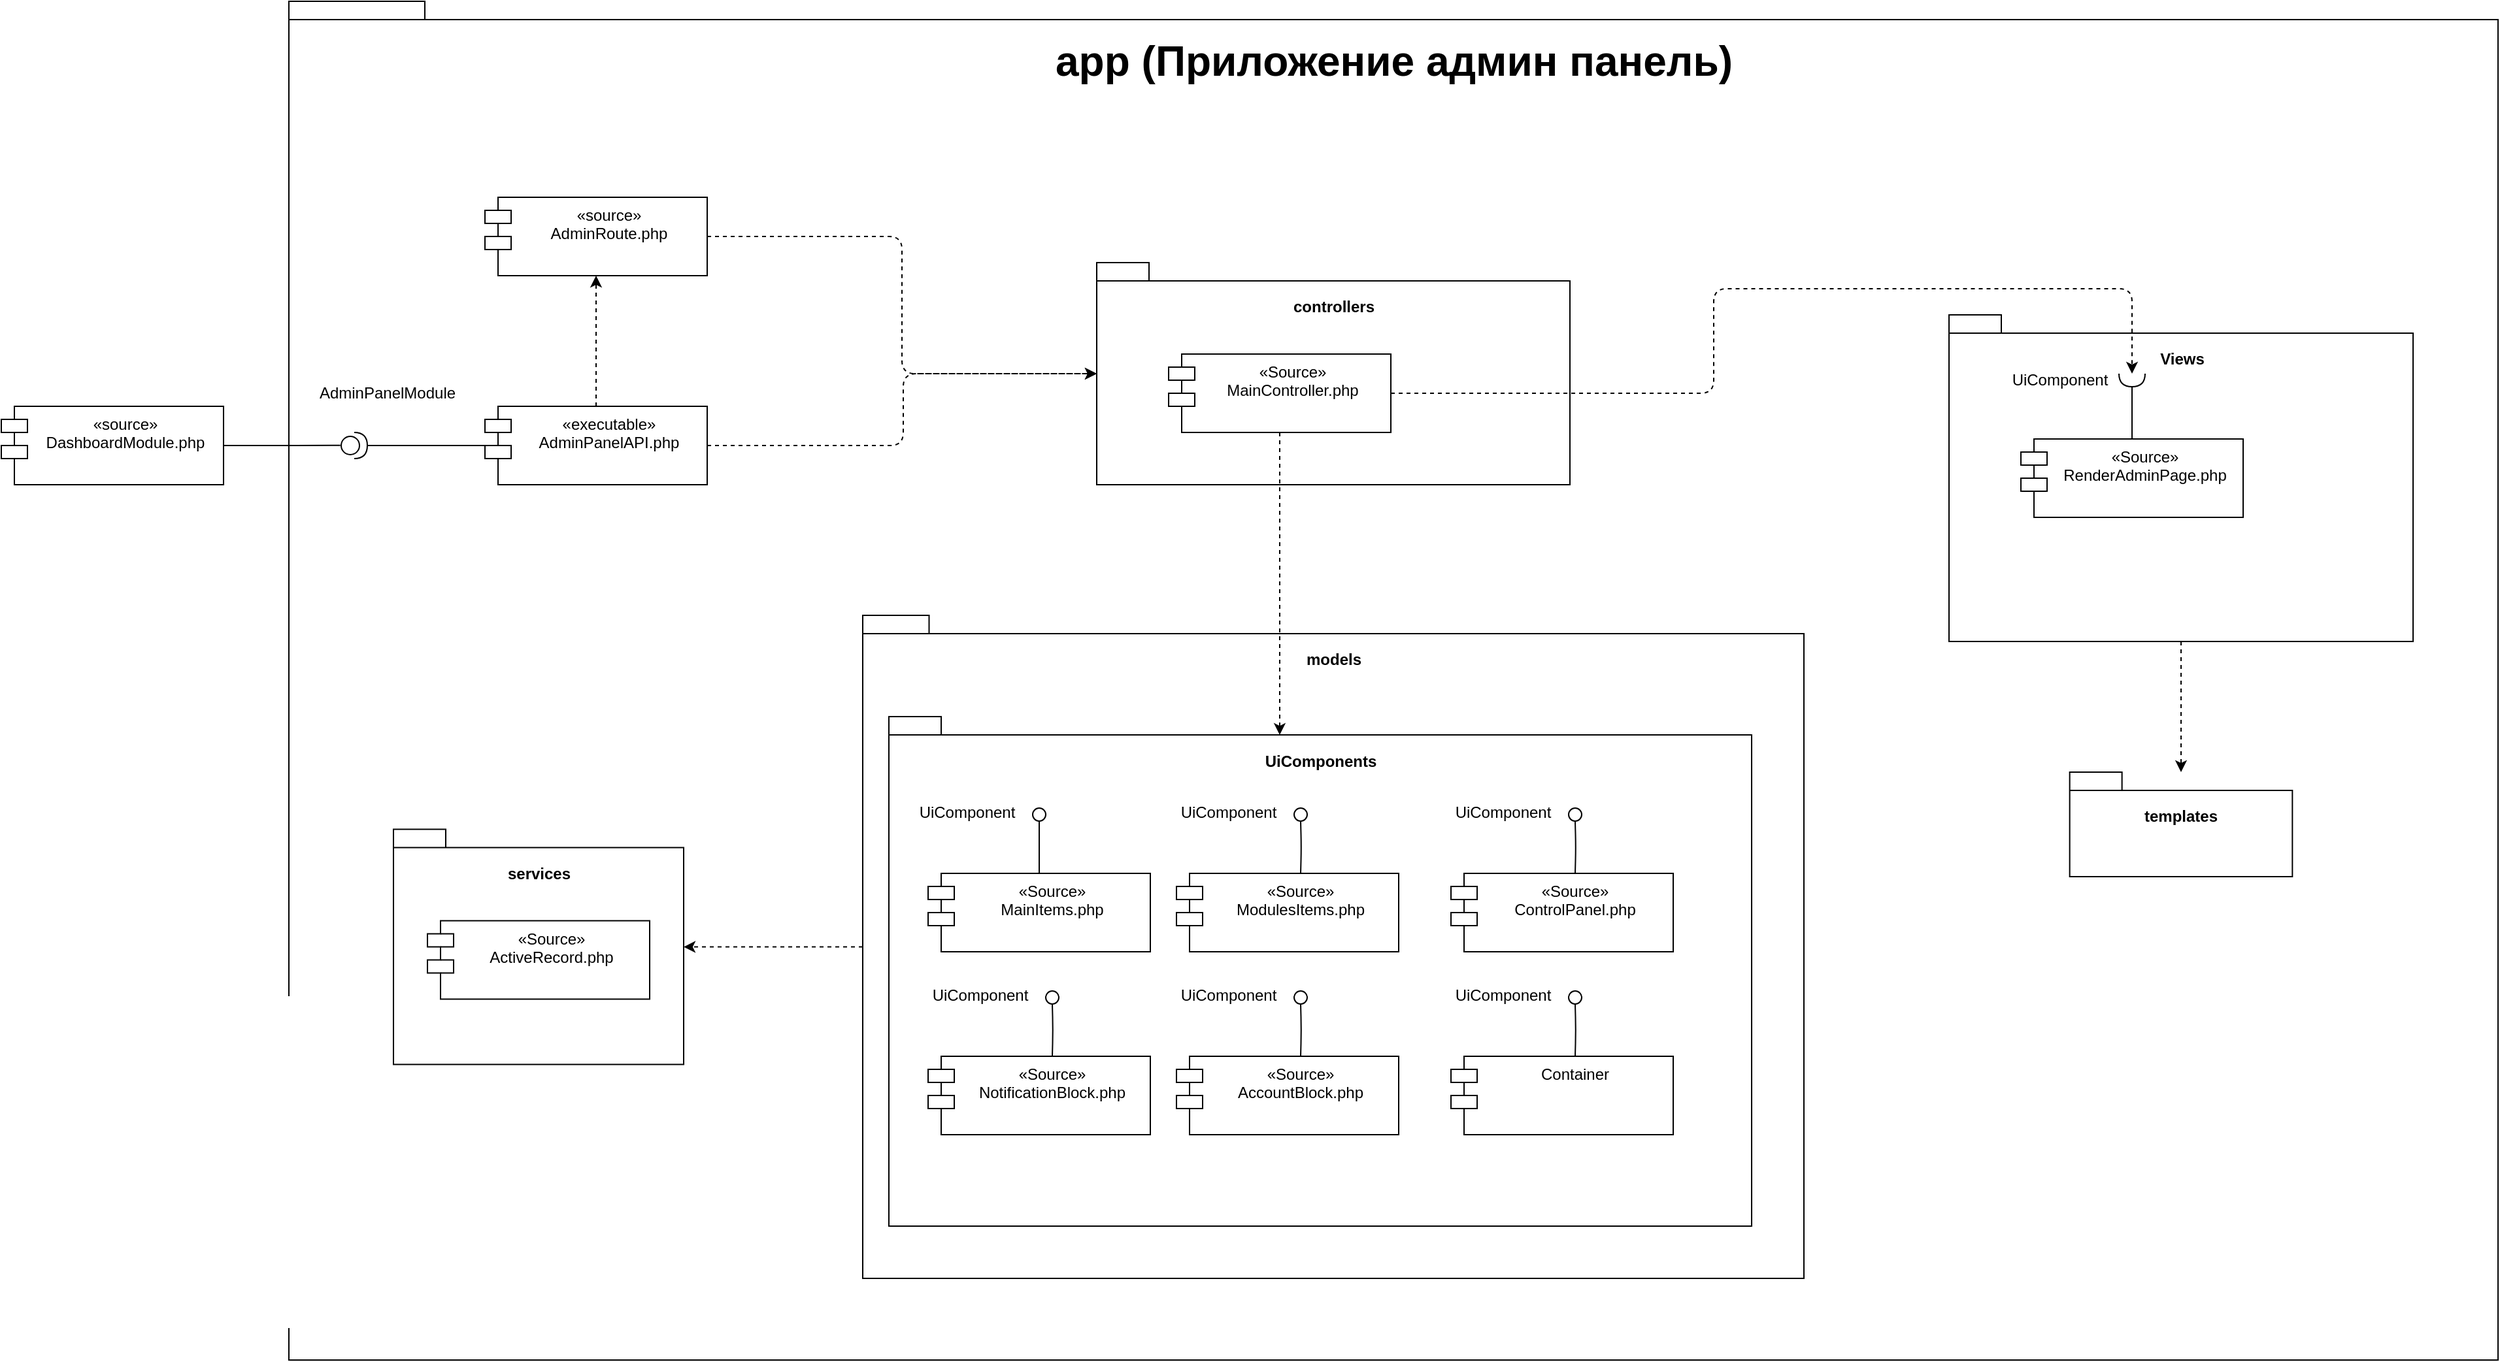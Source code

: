 <mxfile>
    <diagram name="Страница 1" id="XqwJs3OHlsFWiFqLp2U1">
        <mxGraphModel dx="1799" dy="932" grid="1" gridSize="10" guides="1" tooltips="1" connect="1" arrows="1" fold="1" page="1" pageScale="1" pageWidth="850" pageHeight="1100" math="0" shadow="0">
            <root>
                <mxCell id="0"/>
                <mxCell id="1" parent="0"/>
                <mxCell id="221" value="app (Приложение админ панель)" style="shape=folder;fontStyle=1;spacingTop=20;tabWidth=40;tabHeight=14;tabPosition=left;html=1;fontSize=32;verticalAlign=top;" parent="1" vertex="1">
                    <mxGeometry x="-370" y="10" width="1690" height="1040" as="geometry"/>
                </mxCell>
                <mxCell id="187" value="controllers" style="shape=folder;fontStyle=1;spacingTop=20;tabWidth=40;tabHeight=14;tabPosition=left;html=1;verticalAlign=top;" parent="1" vertex="1">
                    <mxGeometry x="248" y="210" width="362" height="170" as="geometry"/>
                </mxCell>
                <mxCell id="197" style="edgeStyle=orthogonalEdgeStyle;rounded=1;html=1;dashed=1;" parent="1" source="163" target="187" edge="1">
                    <mxGeometry relative="1" as="geometry"/>
                </mxCell>
                <mxCell id="163" value="«source»&#10;AdminRoute.php" style="shape=module;align=left;spacingLeft=20;align=center;verticalAlign=top;" parent="1" vertex="1">
                    <mxGeometry x="-220" y="160" width="170" height="60" as="geometry"/>
                </mxCell>
                <mxCell id="177" style="edgeStyle=orthogonalEdgeStyle;rounded=1;html=1;dashed=1;" parent="1" source="168" target="163" edge="1">
                    <mxGeometry relative="1" as="geometry"/>
                </mxCell>
                <mxCell id="200" style="edgeStyle=orthogonalEdgeStyle;rounded=1;html=1;dashed=1;" parent="1" source="168" target="187" edge="1">
                    <mxGeometry relative="1" as="geometry">
                        <Array as="points">
                            <mxPoint x="100" y="350"/>
                            <mxPoint x="100" y="295"/>
                        </Array>
                    </mxGeometry>
                </mxCell>
                <mxCell id="168" value="«executable»&#10;AdminPanelAPI.php" style="shape=module;align=left;spacingLeft=20;align=center;verticalAlign=top;" parent="1" vertex="1">
                    <mxGeometry x="-220" y="320" width="170" height="60" as="geometry"/>
                </mxCell>
                <mxCell id="173" value="AdminPanelModule" style="text;html=1;align=center;verticalAlign=middle;resizable=0;points=[];autosize=1;strokeColor=none;fillColor=none;" parent="1" vertex="1">
                    <mxGeometry x="-360" y="295" width="130" height="30" as="geometry"/>
                </mxCell>
                <mxCell id="137" style="edgeStyle=orthogonalEdgeStyle;rounded=1;jumpStyle=none;html=1;strokeWidth=1;fontColor=default;startArrow=none;startFill=0;endArrow=none;endFill=0;endSize=10;exitX=1;exitY=0.5;exitDx=0;exitDy=0;entryX=-0.031;entryY=0.495;entryDx=0;entryDy=0;entryPerimeter=0;" parent="1" source="138" target="218" edge="1">
                    <mxGeometry relative="1" as="geometry">
                        <mxPoint x="-505" y="310" as="sourcePoint"/>
                        <mxPoint x="-370" y="350" as="targetPoint"/>
                        <Array as="points"/>
                    </mxGeometry>
                </mxCell>
                <mxCell id="138" value="«source»&#10;DashboardModule.php" style="shape=module;align=left;spacingLeft=20;align=center;verticalAlign=top;" parent="1" vertex="1">
                    <mxGeometry x="-590" y="320" width="170" height="60" as="geometry"/>
                </mxCell>
                <mxCell id="178" value="«Source»&#10;MainController.php" style="shape=module;align=left;spacingLeft=20;align=center;verticalAlign=top;" parent="1" vertex="1">
                    <mxGeometry x="303" y="280" width="170" height="60" as="geometry"/>
                </mxCell>
                <mxCell id="205" style="edgeStyle=orthogonalEdgeStyle;rounded=1;html=1;dashed=1;" parent="1" source="198" target="203" edge="1">
                    <mxGeometry relative="1" as="geometry"/>
                </mxCell>
                <mxCell id="218" value="" style="shape=providedRequiredInterface;html=1;verticalLabelPosition=bottom;sketch=0;movable=1;resizable=1;rotatable=1;deletable=1;editable=1;connectable=1;fontSize=32;" parent="1" vertex="1">
                    <mxGeometry x="-330" y="340" width="20" height="20" as="geometry"/>
                </mxCell>
                <mxCell id="220" style="edgeStyle=orthogonalEdgeStyle;rounded=1;jumpStyle=none;html=1;strokeWidth=1;fontColor=default;startArrow=none;startFill=0;endArrow=none;endFill=0;endSize=10;exitX=1;exitY=0.5;exitDx=0;exitDy=0;exitPerimeter=0;" parent="1" source="218" target="168" edge="1">
                    <mxGeometry relative="1" as="geometry">
                        <mxPoint x="-319.4" y="350.1" as="sourcePoint"/>
                        <mxPoint x="-270.02" y="350.0" as="targetPoint"/>
                        <Array as="points"/>
                    </mxGeometry>
                </mxCell>
                <mxCell id="225" value="" style="group" vertex="1" connectable="0" parent="1">
                    <mxGeometry x="900" y="250" width="355" height="250" as="geometry"/>
                </mxCell>
                <mxCell id="59" value="Views" style="shape=folder;fontStyle=1;spacingTop=20;tabWidth=40;tabHeight=14;tabPosition=left;html=1;fontColor=default;verticalAlign=top;" parent="225" vertex="1">
                    <mxGeometry width="355" height="250" as="geometry"/>
                </mxCell>
                <mxCell id="4" value="«Source»&#10;RenderAdminPage.php" style="shape=module;align=left;spacingLeft=20;align=center;verticalAlign=top;" parent="225" vertex="1">
                    <mxGeometry x="55" y="95" width="170" height="60" as="geometry"/>
                </mxCell>
                <mxCell id="5" value="" style="rounded=0;orthogonalLoop=1;jettySize=auto;html=1;endArrow=none;endFill=0;sketch=0;sourcePerimeterSpacing=0;targetPerimeterSpacing=0;" parent="225" source="4" target="51" edge="1">
                    <mxGeometry relative="1" as="geometry">
                        <mxPoint x="130" y="290" as="sourcePoint"/>
                        <mxPoint x="140" y="267.5" as="targetPoint"/>
                    </mxGeometry>
                </mxCell>
                <mxCell id="11" value="UiComponent" style="text;html=1;strokeColor=none;fillColor=none;align=center;verticalAlign=middle;whiteSpace=wrap;rounded=0;" parent="225" vertex="1">
                    <mxGeometry x="45" y="43.75" width="80" height="12.5" as="geometry"/>
                </mxCell>
                <mxCell id="51" value="" style="shape=requiredInterface;html=1;verticalLabelPosition=bottom;sketch=0;rotation=0;fontColor=default;direction=south;" parent="225" vertex="1">
                    <mxGeometry x="130" y="45" width="20" height="10" as="geometry"/>
                </mxCell>
                <mxCell id="226" value="" style="group" vertex="1" connectable="0" parent="1">
                    <mxGeometry x="-290" y="643.75" width="222" height="180" as="geometry"/>
                </mxCell>
                <mxCell id="203" value="services" style="shape=folder;fontStyle=1;spacingTop=20;tabWidth=40;tabHeight=14;tabPosition=left;html=1;verticalAlign=top;" parent="226" vertex="1">
                    <mxGeometry width="222" height="180" as="geometry"/>
                </mxCell>
                <mxCell id="204" value="«Source»&#10;ActiveRecord.php" style="shape=module;align=left;spacingLeft=20;align=center;verticalAlign=top;" parent="226" vertex="1">
                    <mxGeometry x="26" y="70" width="170" height="60" as="geometry"/>
                </mxCell>
                <mxCell id="185" style="edgeStyle=orthogonalEdgeStyle;rounded=1;html=1;dashed=1;entryX=0;entryY=0.5;entryDx=0;entryDy=0;entryPerimeter=0;" parent="1" source="178" target="51" edge="1">
                    <mxGeometry relative="1" as="geometry">
                        <Array as="points">
                            <mxPoint x="720" y="310"/>
                            <mxPoint x="720" y="230"/>
                            <mxPoint x="1040" y="230"/>
                        </Array>
                    </mxGeometry>
                </mxCell>
                <mxCell id="198" value="models" style="shape=folder;fontStyle=1;spacingTop=20;tabWidth=40;tabHeight=14;tabPosition=left;html=1;verticalAlign=top;" parent="1" vertex="1">
                    <mxGeometry x="69" y="480" width="720" height="507.5" as="geometry"/>
                </mxCell>
                <mxCell id="228" value="" style="group" vertex="1" connectable="0" parent="1">
                    <mxGeometry x="89" y="557.5" width="660" height="390" as="geometry"/>
                </mxCell>
                <mxCell id="49" value="UiComponents" style="shape=folder;fontStyle=1;spacingTop=20;tabWidth=40;tabHeight=14;tabPosition=left;align=center;spacing=2;fontColor=default;html=1;verticalAlign=top;movable=1;resizable=1;rotatable=1;deletable=1;editable=1;connectable=1;" parent="228" vertex="1">
                    <mxGeometry width="660" height="390" as="geometry"/>
                </mxCell>
                <mxCell id="53" value="«Source»&#10;MainItems.php" style="shape=module;align=left;spacingLeft=20;align=center;verticalAlign=top;" parent="228" vertex="1">
                    <mxGeometry x="30" y="120" width="170" height="60" as="geometry"/>
                </mxCell>
                <mxCell id="54" value="«Source»&#10;ModulesItems.php" style="shape=module;align=left;spacingLeft=20;align=center;verticalAlign=top;" parent="228" vertex="1">
                    <mxGeometry x="220" y="120" width="170" height="60" as="geometry"/>
                </mxCell>
                <mxCell id="55" value="«Source»&#10;ControlPanel.php" style="shape=module;align=left;spacingLeft=20;align=center;verticalAlign=top;" parent="228" vertex="1">
                    <mxGeometry x="430" y="120" width="170" height="60" as="geometry"/>
                </mxCell>
                <mxCell id="56" value="«Source»&#10;NotificationBlock.php" style="shape=module;align=left;spacingLeft=20;align=center;verticalAlign=top;" parent="228" vertex="1">
                    <mxGeometry x="30" y="260" width="170" height="60" as="geometry"/>
                </mxCell>
                <mxCell id="57" value="«Source»&#10;AccountBlock.php" style="shape=module;align=left;spacingLeft=20;align=center;verticalAlign=top;" parent="228" vertex="1">
                    <mxGeometry x="220" y="260" width="170" height="60" as="geometry"/>
                </mxCell>
                <mxCell id="58" value="Container" style="shape=module;align=left;spacingLeft=20;align=center;verticalAlign=top;" parent="228" vertex="1">
                    <mxGeometry x="430" y="260" width="170" height="60" as="geometry"/>
                </mxCell>
                <mxCell id="82" value="" style="ellipse;whiteSpace=wrap;html=1;align=center;aspect=fixed;resizable=0;points=[];outlineConnect=0;sketch=0;strokeWidth=1;fontSize=12;" parent="228" vertex="1">
                    <mxGeometry x="110" y="70" width="10" height="10" as="geometry"/>
                </mxCell>
                <mxCell id="83" style="edgeStyle=orthogonalEdgeStyle;rounded=1;jumpStyle=none;html=1;strokeWidth=1;fontColor=default;startArrow=none;startFill=0;endArrow=none;endFill=0;endSize=10;" parent="228" source="53" target="82" edge="1">
                    <mxGeometry relative="1" as="geometry">
                        <mxPoint x="115" y="72.5" as="sourcePoint"/>
                    </mxGeometry>
                </mxCell>
                <mxCell id="85" value="UiComponent" style="text;html=1;strokeColor=none;fillColor=none;align=center;verticalAlign=middle;whiteSpace=wrap;rounded=0;" parent="228" vertex="1">
                    <mxGeometry x="20" y="67.5" width="80" height="12.5" as="geometry"/>
                </mxCell>
                <mxCell id="92" value="" style="ellipse;whiteSpace=wrap;html=1;align=center;aspect=fixed;resizable=0;points=[];outlineConnect=0;sketch=0;strokeWidth=1;fontSize=12;" parent="228" vertex="1">
                    <mxGeometry x="310" y="70" width="10" height="10" as="geometry"/>
                </mxCell>
                <mxCell id="93" style="edgeStyle=orthogonalEdgeStyle;rounded=1;jumpStyle=none;html=1;strokeWidth=1;fontColor=default;startArrow=none;startFill=0;endArrow=none;endFill=0;endSize=10;" parent="228" target="92" edge="1">
                    <mxGeometry relative="1" as="geometry">
                        <mxPoint x="315" y="120" as="sourcePoint"/>
                    </mxGeometry>
                </mxCell>
                <mxCell id="94" value="UiComponent" style="text;html=1;strokeColor=none;fillColor=none;align=center;verticalAlign=middle;whiteSpace=wrap;rounded=0;" parent="228" vertex="1">
                    <mxGeometry x="220" y="67.5" width="80" height="12.5" as="geometry"/>
                </mxCell>
                <mxCell id="95" value="" style="ellipse;whiteSpace=wrap;html=1;align=center;aspect=fixed;resizable=0;points=[];outlineConnect=0;sketch=0;strokeWidth=1;fontSize=12;" parent="228" vertex="1">
                    <mxGeometry x="520" y="70" width="10" height="10" as="geometry"/>
                </mxCell>
                <mxCell id="96" style="edgeStyle=orthogonalEdgeStyle;rounded=1;jumpStyle=none;html=1;strokeWidth=1;fontColor=default;startArrow=none;startFill=0;endArrow=none;endFill=0;endSize=10;" parent="228" target="95" edge="1">
                    <mxGeometry relative="1" as="geometry">
                        <mxPoint x="525" y="120" as="sourcePoint"/>
                    </mxGeometry>
                </mxCell>
                <mxCell id="97" value="UiComponent" style="text;html=1;strokeColor=none;fillColor=none;align=center;verticalAlign=middle;whiteSpace=wrap;rounded=0;" parent="228" vertex="1">
                    <mxGeometry x="430" y="67.5" width="80" height="12.5" as="geometry"/>
                </mxCell>
                <mxCell id="98" value="" style="ellipse;whiteSpace=wrap;html=1;align=center;aspect=fixed;resizable=0;points=[];outlineConnect=0;sketch=0;strokeWidth=1;fontSize=12;" parent="228" vertex="1">
                    <mxGeometry x="520" y="210" width="10" height="10" as="geometry"/>
                </mxCell>
                <mxCell id="99" style="edgeStyle=orthogonalEdgeStyle;rounded=1;jumpStyle=none;html=1;strokeWidth=1;fontColor=default;startArrow=none;startFill=0;endArrow=none;endFill=0;endSize=10;" parent="228" target="98" edge="1">
                    <mxGeometry relative="1" as="geometry">
                        <mxPoint x="525" y="260" as="sourcePoint"/>
                    </mxGeometry>
                </mxCell>
                <mxCell id="100" value="UiComponent" style="text;html=1;strokeColor=none;fillColor=none;align=center;verticalAlign=middle;whiteSpace=wrap;rounded=0;" parent="228" vertex="1">
                    <mxGeometry x="430" y="207.5" width="80" height="12.5" as="geometry"/>
                </mxCell>
                <mxCell id="101" value="" style="ellipse;whiteSpace=wrap;html=1;align=center;aspect=fixed;resizable=0;points=[];outlineConnect=0;sketch=0;strokeWidth=1;fontSize=12;" parent="228" vertex="1">
                    <mxGeometry x="310" y="210" width="10" height="10" as="geometry"/>
                </mxCell>
                <mxCell id="102" style="edgeStyle=orthogonalEdgeStyle;rounded=1;jumpStyle=none;html=1;strokeWidth=1;fontColor=default;startArrow=none;startFill=0;endArrow=none;endFill=0;endSize=10;" parent="228" target="101" edge="1">
                    <mxGeometry relative="1" as="geometry">
                        <mxPoint x="315" y="260" as="sourcePoint"/>
                    </mxGeometry>
                </mxCell>
                <mxCell id="103" value="UiComponent" style="text;html=1;strokeColor=none;fillColor=none;align=center;verticalAlign=middle;whiteSpace=wrap;rounded=0;" parent="228" vertex="1">
                    <mxGeometry x="220" y="207.5" width="80" height="12.5" as="geometry"/>
                </mxCell>
                <mxCell id="104" value="" style="ellipse;whiteSpace=wrap;html=1;align=center;aspect=fixed;resizable=0;points=[];outlineConnect=0;sketch=0;strokeWidth=1;fontSize=12;" parent="228" vertex="1">
                    <mxGeometry x="120" y="210" width="10" height="10" as="geometry"/>
                </mxCell>
                <mxCell id="105" style="edgeStyle=orthogonalEdgeStyle;rounded=1;jumpStyle=none;html=1;strokeWidth=1;fontColor=default;startArrow=none;startFill=0;endArrow=none;endFill=0;endSize=10;" parent="228" target="104" edge="1">
                    <mxGeometry relative="1" as="geometry">
                        <mxPoint x="125" y="260" as="sourcePoint"/>
                    </mxGeometry>
                </mxCell>
                <mxCell id="106" value="UiComponent" style="text;html=1;strokeColor=none;fillColor=none;align=center;verticalAlign=middle;whiteSpace=wrap;rounded=0;" parent="228" vertex="1">
                    <mxGeometry x="30" y="207.5" width="80" height="12.5" as="geometry"/>
                </mxCell>
                <mxCell id="229" style="edgeStyle=orthogonalEdgeStyle;html=1;entryX=0.453;entryY=0.036;entryDx=0;entryDy=0;entryPerimeter=0;dashed=1;" edge="1" parent="1" source="178" target="49">
                    <mxGeometry relative="1" as="geometry">
                        <Array as="points"/>
                    </mxGeometry>
                </mxCell>
                <mxCell id="230" value="templates" style="shape=folder;fontStyle=1;spacingTop=20;tabWidth=40;tabHeight=14;tabPosition=left;html=1;verticalAlign=top;" vertex="1" parent="1">
                    <mxGeometry x="992.32" y="600" width="170.35" height="80" as="geometry"/>
                </mxCell>
                <mxCell id="231" style="edgeStyle=orthogonalEdgeStyle;html=1;dashed=1;" edge="1" parent="1" source="59" target="230">
                    <mxGeometry relative="1" as="geometry"/>
                </mxCell>
            </root>
        </mxGraphModel>
    </diagram>
</mxfile>